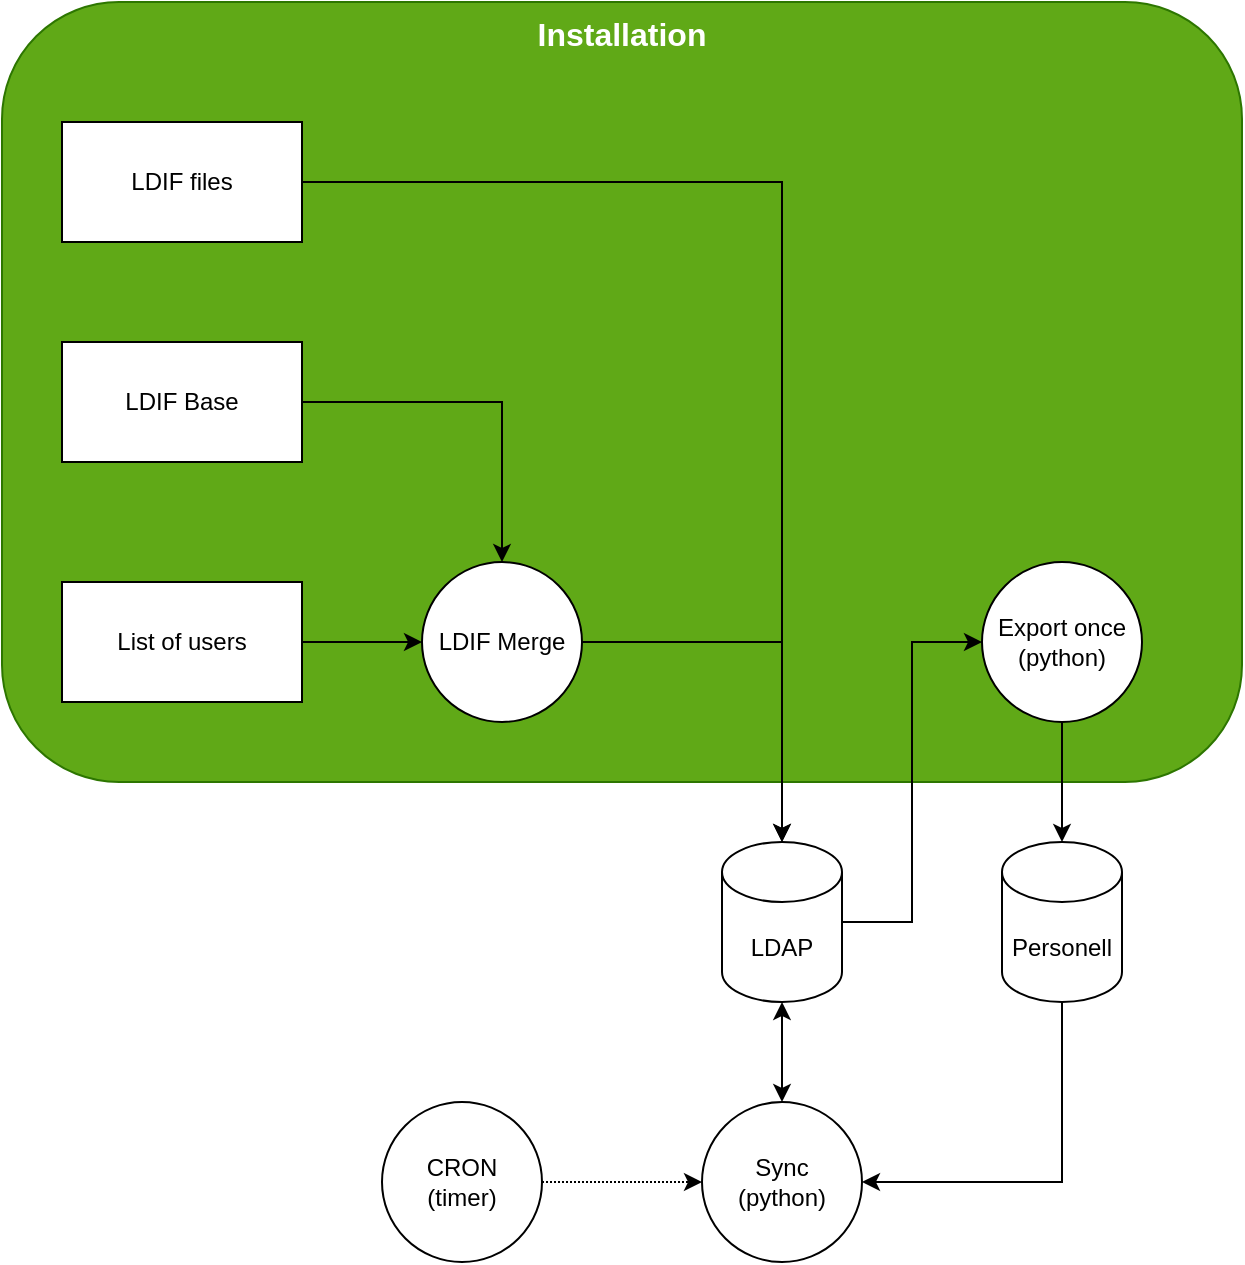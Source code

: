 <mxfile version="19.0.3" type="device" pages="3"><diagram id="yOJSfU_HIthwdAN8O26e" name="Processing"><mxGraphModel dx="1114" dy="645" grid="1" gridSize="10" guides="1" tooltips="1" connect="1" arrows="1" fold="1" page="1" pageScale="1" pageWidth="827" pageHeight="1169" math="0" shadow="0"><root><mxCell id="0"/><mxCell id="1" parent="0"/><mxCell id="eAqgObqIgl-18AvQciAi-20" value="Installation" style="rounded=1;whiteSpace=wrap;html=1;fillColor=#60a917;fontColor=#ffffff;strokeColor=#2D7600;verticalAlign=top;fontStyle=1;fontSize=16;" parent="1" vertex="1"><mxGeometry x="180" y="150" width="620" height="390" as="geometry"/></mxCell><mxCell id="eAqgObqIgl-18AvQciAi-4" style="edgeStyle=orthogonalEdgeStyle;rounded=0;orthogonalLoop=1;jettySize=auto;html=1;" parent="1" source="eAqgObqIgl-18AvQciAi-1" target="eAqgObqIgl-18AvQciAi-3" edge="1"><mxGeometry relative="1" as="geometry"/></mxCell><mxCell id="eAqgObqIgl-18AvQciAi-1" value="LDIF Base" style="rounded=0;whiteSpace=wrap;html=1;" parent="1" vertex="1"><mxGeometry x="210" y="320" width="120" height="60" as="geometry"/></mxCell><mxCell id="eAqgObqIgl-18AvQciAi-5" style="edgeStyle=orthogonalEdgeStyle;rounded=0;orthogonalLoop=1;jettySize=auto;html=1;exitX=1;exitY=0.5;exitDx=0;exitDy=0;" parent="1" source="eAqgObqIgl-18AvQciAi-2" target="eAqgObqIgl-18AvQciAi-3" edge="1"><mxGeometry relative="1" as="geometry"/></mxCell><mxCell id="eAqgObqIgl-18AvQciAi-2" value="List of users" style="rounded=0;whiteSpace=wrap;html=1;" parent="1" vertex="1"><mxGeometry x="210" y="440" width="120" height="60" as="geometry"/></mxCell><mxCell id="eAqgObqIgl-18AvQciAi-7" style="edgeStyle=orthogonalEdgeStyle;rounded=0;orthogonalLoop=1;jettySize=auto;html=1;exitX=1;exitY=0.5;exitDx=0;exitDy=0;" parent="1" source="eAqgObqIgl-18AvQciAi-3" target="eAqgObqIgl-18AvQciAi-6" edge="1"><mxGeometry relative="1" as="geometry"/></mxCell><mxCell id="eAqgObqIgl-18AvQciAi-3" value="LDIF Merge" style="ellipse;whiteSpace=wrap;html=1;aspect=fixed;" parent="1" vertex="1"><mxGeometry x="390" y="430" width="80" height="80" as="geometry"/></mxCell><mxCell id="eAqgObqIgl-18AvQciAi-12" style="edgeStyle=orthogonalEdgeStyle;rounded=0;orthogonalLoop=1;jettySize=auto;html=1;exitX=1;exitY=0.5;exitDx=0;exitDy=0;exitPerimeter=0;entryX=0;entryY=0.5;entryDx=0;entryDy=0;" parent="1" source="eAqgObqIgl-18AvQciAi-6" target="eAqgObqIgl-18AvQciAi-11" edge="1"><mxGeometry relative="1" as="geometry"/></mxCell><mxCell id="eAqgObqIgl-18AvQciAi-6" value="LDAP" style="shape=cylinder3;whiteSpace=wrap;html=1;boundedLbl=1;backgroundOutline=1;size=15;" parent="1" vertex="1"><mxGeometry x="540" y="570" width="60" height="80" as="geometry"/></mxCell><mxCell id="eAqgObqIgl-18AvQciAi-9" style="edgeStyle=orthogonalEdgeStyle;rounded=0;orthogonalLoop=1;jettySize=auto;html=1;exitX=1;exitY=0.5;exitDx=0;exitDy=0;" parent="1" source="eAqgObqIgl-18AvQciAi-8" target="eAqgObqIgl-18AvQciAi-6" edge="1"><mxGeometry relative="1" as="geometry"/></mxCell><mxCell id="eAqgObqIgl-18AvQciAi-8" value="LDIF files" style="rounded=0;whiteSpace=wrap;html=1;" parent="1" vertex="1"><mxGeometry x="210" y="210" width="120" height="60" as="geometry"/></mxCell><mxCell id="eAqgObqIgl-18AvQciAi-15" style="edgeStyle=orthogonalEdgeStyle;rounded=0;orthogonalLoop=1;jettySize=auto;html=1;exitX=0.5;exitY=1;exitDx=0;exitDy=0;exitPerimeter=0;" parent="1" source="eAqgObqIgl-18AvQciAi-10" target="eAqgObqIgl-18AvQciAi-16" edge="1"><mxGeometry relative="1" as="geometry"><mxPoint x="770" y="710" as="targetPoint"/><Array as="points"><mxPoint x="710" y="740"/></Array></mxGeometry></mxCell><mxCell id="eAqgObqIgl-18AvQciAi-10" value="Personell" style="shape=cylinder3;whiteSpace=wrap;html=1;boundedLbl=1;backgroundOutline=1;size=15;" parent="1" vertex="1"><mxGeometry x="680" y="570" width="60" height="80" as="geometry"/></mxCell><mxCell id="eAqgObqIgl-18AvQciAi-13" style="edgeStyle=orthogonalEdgeStyle;rounded=0;orthogonalLoop=1;jettySize=auto;html=1;" parent="1" source="eAqgObqIgl-18AvQciAi-11" target="eAqgObqIgl-18AvQciAi-10" edge="1"><mxGeometry relative="1" as="geometry"/></mxCell><mxCell id="eAqgObqIgl-18AvQciAi-11" value="Export once&lt;br&gt;(python)" style="ellipse;whiteSpace=wrap;html=1;aspect=fixed;" parent="1" vertex="1"><mxGeometry x="670" y="430" width="80" height="80" as="geometry"/></mxCell><mxCell id="eAqgObqIgl-18AvQciAi-17" style="edgeStyle=orthogonalEdgeStyle;rounded=0;orthogonalLoop=1;jettySize=auto;html=1;dashed=1;dashPattern=1 1;" parent="1" source="eAqgObqIgl-18AvQciAi-14" target="eAqgObqIgl-18AvQciAi-16" edge="1"><mxGeometry relative="1" as="geometry"/></mxCell><mxCell id="eAqgObqIgl-18AvQciAi-14" value="CRON&lt;br&gt;(timer)" style="ellipse;whiteSpace=wrap;html=1;aspect=fixed;" parent="1" vertex="1"><mxGeometry x="370" y="700" width="80" height="80" as="geometry"/></mxCell><mxCell id="eAqgObqIgl-18AvQciAi-18" style="edgeStyle=orthogonalEdgeStyle;rounded=0;orthogonalLoop=1;jettySize=auto;html=1;exitX=0.5;exitY=0;exitDx=0;exitDy=0;entryX=0.5;entryY=1;entryDx=0;entryDy=0;entryPerimeter=0;startArrow=classic;startFill=1;" parent="1" source="eAqgObqIgl-18AvQciAi-16" target="eAqgObqIgl-18AvQciAi-6" edge="1"><mxGeometry relative="1" as="geometry"/></mxCell><mxCell id="eAqgObqIgl-18AvQciAi-16" value="Sync&lt;br&gt;(python)" style="ellipse;whiteSpace=wrap;html=1;aspect=fixed;" parent="1" vertex="1"><mxGeometry x="530" y="700" width="80" height="80" as="geometry"/></mxCell></root></mxGraphModel></diagram><diagram id="F4sIu8NIdAolfp0uKr4h" name="Infographic"><mxGraphModel dx="4169" dy="1934" grid="1" gridSize="10" guides="1" tooltips="1" connect="1" arrows="1" fold="1" page="1" pageScale="1" pageWidth="827" pageHeight="1169" math="0" shadow="0"><root><mxCell id="0"/><mxCell id="1" parent="0"/><mxCell id="5E-PXmIKW08JkW1MeAmm-4" value="" style="ellipse;html=1;strokeWidth=4;fillColor=#2F5B7C;strokeColor=none;shadow=0;fontSize=10;fontColor=#FFFFFF;align=center;fontStyle=0;whiteSpace=wrap;spacing=10;" parent="1" vertex="1"><mxGeometry x="-275" y="625" width="350" height="350" as="geometry"/></mxCell><mxCell id="5E-PXmIKW08JkW1MeAmm-5" value="" style="ellipse;html=1;strokeWidth=4;fillColor=#5D7F99;strokeColor=none;shadow=0;fontSize=10;fontColor=#FFFFFF;align=center;fontStyle=0;whiteSpace=wrap;spacing=10;" parent="1" vertex="1"><mxGeometry x="-250" y="650" width="300" height="300" as="geometry"/></mxCell><mxCell id="5E-PXmIKW08JkW1MeAmm-6" value="" style="ellipse;html=1;strokeWidth=4;fillColor=#BAC8D3;strokeColor=none;shadow=0;fontSize=10;fontColor=#FFFFFF;align=center;fontStyle=0;whiteSpace=wrap;spacing=10;" parent="1" vertex="1"><mxGeometry x="-225" y="675" width="250" height="250" as="geometry"/></mxCell><mxCell id="5E-PXmIKW08JkW1MeAmm-7" value="" style="ellipse;html=1;strokeWidth=4;fillColor=#FCE7CD;strokeColor=none;shadow=0;fontSize=10;fontColor=#FFFFFF;align=center;fontStyle=0;whiteSpace=wrap;spacing=10;" parent="1" vertex="1"><mxGeometry x="-200" y="700" width="200" height="200" as="geometry"/></mxCell><mxCell id="5E-PXmIKW08JkW1MeAmm-8" value="" style="ellipse;html=1;strokeWidth=4;fillColor=#F8C382;strokeColor=none;shadow=0;fontSize=10;fontColor=#FFFFFF;align=center;fontStyle=0;whiteSpace=wrap;spacing=10;" parent="1" vertex="1"><mxGeometry x="-175" y="725" width="150" height="150" as="geometry"/></mxCell><mxCell id="5E-PXmIKW08JkW1MeAmm-9" value="RBAC" style="ellipse;html=1;strokeWidth=4;fillColor=#F5AB50;strokeColor=none;shadow=0;fontSize=20;fontColor=#FFFFFF;align=center;fontStyle=1;whiteSpace=wrap;spacing=10;" parent="1" vertex="1"><mxGeometry x="-150" y="750" width="100" height="100" as="geometry"/></mxCell><mxCell id="5E-PXmIKW08JkW1MeAmm-10" value="Docent" style="html=1;shape=mxgraph.infographic.ribbonSimple;notch1=0;notch2=20;fillColor=#F5AB50;strokeColor=none;align=right;verticalAlign=middle;fontColor=#ffffff;fontSize=14;fontStyle=1;shadow=0;spacingRight=25;" parent="1" vertex="1"><mxGeometry x="-100" y="825" width="300" height="25" as="geometry"/></mxCell><mxCell id="5E-PXmIKW08JkW1MeAmm-11" value="Student" style="html=1;shape=mxgraph.infographic.ribbonSimple;notch1=0;notch2=20;fillColor=#F8C382;strokeColor=none;align=right;verticalAlign=middle;fontColor=#ffffff;fontSize=14;fontStyle=1;shadow=0;spacingRight=25;" parent="1" vertex="1"><mxGeometry x="-100" y="850" width="340" height="25" as="geometry"/></mxCell><mxCell id="5E-PXmIKW08JkW1MeAmm-12" value="Marketing" style="html=1;shape=mxgraph.infographic.ribbonSimple;notch1=0;notch2=20;fillColor=#FCE7CD;strokeColor=none;align=right;verticalAlign=middle;fontColor=#000000;fontSize=14;fontStyle=1;shadow=0;spacingRight=25;" parent="1" vertex="1"><mxGeometry x="-100" y="875" width="380" height="25" as="geometry"/></mxCell><mxCell id="5E-PXmIKW08JkW1MeAmm-13" value="HRM" style="html=1;shape=mxgraph.infographic.ribbonSimple;notch1=0;notch2=20;fillColor=#BAC8D3;strokeColor=none;align=right;verticalAlign=middle;fontColor=#ffffff;fontSize=14;fontStyle=1;shadow=0;spacingRight=25;" parent="1" vertex="1"><mxGeometry x="-100" y="900" width="420" height="25" as="geometry"/></mxCell><mxCell id="5E-PXmIKW08JkW1MeAmm-14" value="ICT Support" style="html=1;shape=mxgraph.infographic.ribbonSimple;notch1=0;notch2=20;fillColor=#5D7F99;strokeColor=none;align=right;verticalAlign=middle;fontColor=#ffffff;fontSize=14;fontStyle=1;shadow=0;spacingRight=25;" parent="1" vertex="1"><mxGeometry x="-100" y="925" width="460" height="25" as="geometry"/></mxCell><mxCell id="5E-PXmIKW08JkW1MeAmm-15" value="Marketing Manager" style="html=1;shape=mxgraph.infographic.ribbonSimple;notch1=0;notch2=20;fillColor=#2F5B7C;strokeColor=none;align=right;verticalAlign=middle;fontColor=#ffffff;fontSize=14;fontStyle=1;shadow=0;spacingRight=25;" parent="1" vertex="1"><mxGeometry x="-100" y="950" width="500" height="25" as="geometry"/></mxCell><mxCell id="5E-PXmIKW08JkW1MeAmm-17" value="Docent" style="shape=step;perimeter=stepPerimeter;whiteSpace=wrap;html=1;fixedSize=1;size=10;fillColor=#10739E;strokeColor=none;fontSize=17;fontStyle=1;align=center;fontColor=#FFFFFF;" parent="1" vertex="1"><mxGeometry x="-15" y="990" width="200" height="30" as="geometry"/></mxCell><mxCell id="5E-PXmIKW08JkW1MeAmm-18" value="+ Mag cijfers wijzigen&lt;br&gt;+ Mag studenten zoeken&lt;br&gt;+ Kan HRM dossiers inzien" style="shape=rect;fillColor=#B1DDF0;strokeColor=none;fontSize=12;html=1;whiteSpace=wrap;align=left;verticalAlign=top;spacing=5;fontColor=#000000;" parent="1" vertex="1"><mxGeometry x="-15" y="1030" width="190" height="75" as="geometry"/></mxCell><mxCell id="5E-PXmIKW08JkW1MeAmm-19" value="Student" style="shape=step;perimeter=stepPerimeter;whiteSpace=wrap;html=1;fixedSize=1;size=10;fillColor=#10739E;strokeColor=none;fontSize=17;fontStyle=1;align=center;fontColor=#FFFFFF;" parent="1" vertex="1"><mxGeometry x="195" y="990" width="200" height="30" as="geometry"/></mxCell><mxCell id="5E-PXmIKW08JkW1MeAmm-20" value="+ Mag cijfers inzien&lt;br&gt;+ Mag studenten gegevens inzien" style="shape=rect;fillColor=#B1DDF0;strokeColor=none;fontSize=12;html=1;whiteSpace=wrap;align=left;verticalAlign=top;spacing=5;fontColor=#000000;" parent="1" vertex="1"><mxGeometry x="195" y="1030" width="190" height="75" as="geometry"/></mxCell><mxCell id="5E-PXmIKW08JkW1MeAmm-21" value="Medewerker HRM" style="shape=step;perimeter=stepPerimeter;whiteSpace=wrap;html=1;fixedSize=1;size=10;fillColor=#10739E;strokeColor=none;fontSize=17;fontStyle=1;align=center;fontColor=#FFFFFF;" parent="1" vertex="1"><mxGeometry x="-225" y="990" width="200" height="30" as="geometry"/></mxCell><mxCell id="5E-PXmIKW08JkW1MeAmm-22" value="+ Kan HRM dossiers behereb&lt;br&gt;+ Kan HRM dossiers inzien" style="shape=rect;fillColor=#B1DDF0;strokeColor=none;fontSize=12;html=1;whiteSpace=wrap;align=left;verticalAlign=top;spacing=5;fontColor=#000000;" parent="1" vertex="1"><mxGeometry x="-225" y="1030" width="190" height="75" as="geometry"/></mxCell><mxCell id="5E-PXmIKW08JkW1MeAmm-24" value="" style="image;html=1;image=img/lib/clip_art/people/Telesales_Woman_Black_128x128.png;fontColor=#FFFFFF;" parent="1" vertex="1"><mxGeometry x="-330" y="1060" width="80" height="80" as="geometry"/></mxCell><mxCell id="5E-PXmIKW08JkW1MeAmm-25" value="+ Kan alleen eigen HRM dossier inzien&lt;br&gt;- Kan niet eigen HRM dossier wijzigen" style="shape=rect;fillColor=#B1DDF0;strokeColor=none;fontSize=12;html=1;whiteSpace=wrap;align=left;verticalAlign=top;spacing=5;fontColor=#000000;" parent="1" vertex="1"><mxGeometry x="-225" y="1120" width="190" height="75" as="geometry"/></mxCell><mxCell id="5E-PXmIKW08JkW1MeAmm-26" value="+ Kan alleen eigen HRM dossier inzien" style="shape=rect;fillColor=#B1DDF0;strokeColor=none;fontSize=12;html=1;whiteSpace=wrap;align=left;verticalAlign=top;spacing=5;fontColor=#000000;" parent="1" vertex="1"><mxGeometry x="-15" y="1120" width="190" height="75" as="geometry"/></mxCell><mxCell id="5E-PXmIKW08JkW1MeAmm-27" value="+ Mag alleen eigen cijfers inzien&lt;br&gt;+ Mag eigen gegevens inzien" style="shape=rect;fillColor=#B1DDF0;strokeColor=none;fontSize=12;html=1;whiteSpace=wrap;align=left;verticalAlign=top;spacing=5;fontColor=#000000;" parent="1" vertex="1"><mxGeometry x="195" y="1120" width="190" height="75" as="geometry"/></mxCell><mxCell id="5E-PXmIKW08JkW1MeAmm-28" value="Verticale autorisaties" style="html=1;shape=mxgraph.infographic.bannerSingleFold;dx=32;dx2=20;dy=17;notch=15;fillColor=#10739E;strokeColor=none;align=left;verticalAlign=middle;fontColor=#ffffff;fontSize=14;fontStyle=1;spacingBottom=15;spacingLeft=25;" parent="1" vertex="1"><mxGeometry x="410" y="1035" width="260" height="70" as="geometry"/></mxCell><mxCell id="5E-PXmIKW08JkW1MeAmm-29" value="Horizontale autorisaties" style="html=1;shape=mxgraph.infographic.bannerSingleFold;dx=32;dx2=20;dy=17;notch=15;fillColor=#10739E;strokeColor=none;align=left;verticalAlign=middle;fontColor=#ffffff;fontSize=14;fontStyle=1;spacingBottom=15;spacingLeft=25;" parent="1" vertex="1"><mxGeometry x="413" y="1125" width="260" height="70" as="geometry"/></mxCell><mxCell id="5E-PXmIKW08JkW1MeAmm-37" value="" style="group" parent="1" vertex="1" connectable="0"><mxGeometry x="130" y="510" width="280" height="306" as="geometry"/></mxCell><mxCell id="5E-PXmIKW08JkW1MeAmm-30" value="Intranet Website" style="shape=hexagon;strokeWidth=4;html=1;fillColor=#F5AB50;strokeColor=#ffffff;shadow=0;fontSize=10;fontColor=#FFFFFF;align=center;fontStyle=0;whiteSpace=wrap;spacing=10;rounded=0;" parent="5E-PXmIKW08JkW1MeAmm-37" vertex="1"><mxGeometry y="51" width="112" height="102" as="geometry"/></mxCell><mxCell id="5E-PXmIKW08JkW1MeAmm-31" value="Cijferadministratie&lt;br&gt;website" style="shape=hexagon;strokeWidth=4;html=1;fillColor=#E85642;strokeColor=#ffffff;shadow=0;fontSize=10;fontColor=#FFFFFF;align=center;fontStyle=0;whiteSpace=wrap;spacing=10;rounded=0;" parent="5E-PXmIKW08JkW1MeAmm-37" vertex="1"><mxGeometry y="153" width="112" height="102" as="geometry"/></mxCell><mxCell id="5E-PXmIKW08JkW1MeAmm-32" value="Identity Store" style="shape=hexagon;strokeWidth=4;html=1;fillColor=#12AAB5;strokeColor=#ffffff;shadow=0;fontSize=10;fontColor=#FFFFFF;align=center;fontStyle=0;whiteSpace=wrap;spacing=10;rounded=0;" parent="5E-PXmIKW08JkW1MeAmm-37" vertex="1"><mxGeometry x="84" y="102" width="112" height="102" as="geometry"/></mxCell><mxCell id="5E-PXmIKW08JkW1MeAmm-33" value="HRM&amp;nbsp; Website" style="shape=hexagon;strokeWidth=4;html=1;fillColor=#1699D3;strokeColor=#ffffff;shadow=0;fontSize=10;fontColor=#FFFFFF;align=center;fontStyle=0;whiteSpace=wrap;spacing=10;rounded=0;" parent="5E-PXmIKW08JkW1MeAmm-37" vertex="1"><mxGeometry x="84" width="112" height="102" as="geometry"/></mxCell><mxCell id="5E-PXmIKW08JkW1MeAmm-34" value="ICT Support&lt;br&gt;website" style="shape=hexagon;strokeWidth=4;html=1;fillColor=#736CA8;strokeColor=#ffffff;shadow=0;fontSize=10;fontColor=#FFFFFF;align=center;fontStyle=0;whiteSpace=wrap;spacing=10;rounded=0;" parent="5E-PXmIKW08JkW1MeAmm-37" vertex="1"><mxGeometry x="168" y="51" width="112" height="102" as="geometry"/></mxCell><mxCell id="5E-PXmIKW08JkW1MeAmm-35" value="User Provisioning&lt;br&gt;applicatie" style="shape=hexagon;strokeWidth=4;html=1;fillColor=#2F5B7C;strokeColor=#ffffff;shadow=0;fontSize=10;fontColor=#FFFFFF;align=center;fontStyle=0;whiteSpace=wrap;spacing=10;rounded=0;" parent="5E-PXmIKW08JkW1MeAmm-37" vertex="1"><mxGeometry x="168" y="153" width="112" height="102" as="geometry"/></mxCell><mxCell id="5E-PXmIKW08JkW1MeAmm-36" value="Marketing website" style="shape=hexagon;strokeWidth=4;html=1;fillColor=#777777;strokeColor=#ffffff;shadow=0;fontSize=10;fontColor=#FFFFFF;align=center;fontStyle=0;whiteSpace=wrap;spacing=10;rounded=0;" parent="5E-PXmIKW08JkW1MeAmm-37" vertex="1"><mxGeometry x="84" y="204" width="112" height="102" as="geometry"/></mxCell><mxCell id="5E-PXmIKW08JkW1MeAmm-50" value="" style="group" parent="1" vertex="1" connectable="0"><mxGeometry x="460" y="585" width="270" height="180.5" as="geometry"/></mxCell><mxCell id="5E-PXmIKW08JkW1MeAmm-48" value="" style="group" parent="5E-PXmIKW08JkW1MeAmm-50" vertex="1" connectable="0"><mxGeometry y="45.5" width="260" height="135" as="geometry"/></mxCell><mxCell id="5E-PXmIKW08JkW1MeAmm-38" value="1" style="shape=mxgraph.infographic.parallelogram;dx=5;html=1;fillColor=#10739E;strokeColor=none;shadow=0;fontSize=17;fontColor=#FFFFFF;align=center;fontStyle=1;" parent="5E-PXmIKW08JkW1MeAmm-48" vertex="1"><mxGeometry width="50" height="30" as="geometry"/></mxCell><mxCell id="5E-PXmIKW08JkW1MeAmm-39" value="Inzien campagne" style="shape=mxgraph.infographic.parallelogram;dx=5;;html=1;fillColor=#64BBE2;strokeColor=none;shadow=0;fontSize=17;fontColor=#FFFFFF;align=left;spacingLeft=10;fontStyle=1;" parent="5E-PXmIKW08JkW1MeAmm-48" vertex="1"><mxGeometry x="45" width="175" height="30" as="geometry"/></mxCell><mxCell id="5E-PXmIKW08JkW1MeAmm-40" value="2" style="shape=mxgraph.infographic.parallelogram;dx=5;html=1;fillColor=#F2931E;strokeColor=none;shadow=0;fontSize=17;fontColor=#FFFFFF;align=center;fontStyle=1;" parent="5E-PXmIKW08JkW1MeAmm-48" vertex="1"><mxGeometry y="35" width="50" height="30" as="geometry"/></mxCell><mxCell id="5E-PXmIKW08JkW1MeAmm-41" value="Wijzig campage" style="shape=mxgraph.infographic.parallelogram;dx=5;;html=1;fillColor=#F8C382;strokeColor=none;shadow=0;fontSize=17;fontColor=#FFFFFF;align=left;spacingLeft=10;fontStyle=1;" parent="5E-PXmIKW08JkW1MeAmm-48" vertex="1"><mxGeometry x="45" y="35" width="155" height="30" as="geometry"/></mxCell><mxCell id="5E-PXmIKW08JkW1MeAmm-42" value="3" style="shape=mxgraph.infographic.parallelogram;dx=5;html=1;fillColor=#AE4132;strokeColor=none;shadow=0;fontSize=17;fontColor=#FFFFFF;align=center;fontStyle=1;" parent="5E-PXmIKW08JkW1MeAmm-48" vertex="1"><mxGeometry y="70" width="50" height="30" as="geometry"/></mxCell><mxCell id="5E-PXmIKW08JkW1MeAmm-43" value="Verwijder campagne" style="shape=mxgraph.infographic.parallelogram;dx=5;;html=1;fillColor=#F08E81;strokeColor=none;shadow=0;fontSize=17;fontColor=#FFFFFF;align=left;spacingLeft=10;fontStyle=1;" parent="5E-PXmIKW08JkW1MeAmm-48" vertex="1"><mxGeometry x="45" y="70" width="195" height="30" as="geometry"/></mxCell><mxCell id="5E-PXmIKW08JkW1MeAmm-44" value="4" style="shape=mxgraph.infographic.parallelogram;dx=5;html=1;fillColor=#23445D;strokeColor=none;shadow=0;fontSize=17;fontColor=#FFFFFF;align=center;fontStyle=1;" parent="5E-PXmIKW08JkW1MeAmm-48" vertex="1"><mxGeometry y="105" width="50" height="30" as="geometry"/></mxCell><mxCell id="5E-PXmIKW08JkW1MeAmm-45" value="Goedkeuren campagne" style="shape=mxgraph.infographic.parallelogram;dx=5;;html=1;fillColor=#5D7F99;strokeColor=none;shadow=0;fontSize=17;fontColor=#FFFFFF;align=left;spacingLeft=10;fontStyle=1;" parent="5E-PXmIKW08JkW1MeAmm-48" vertex="1"><mxGeometry x="45" y="105" width="215" height="30" as="geometry"/></mxCell><mxCell id="5E-PXmIKW08JkW1MeAmm-49" value="Marketing Website" style="html=1;shape=mxgraph.infographic.ribbonSimple;notch1=20;notch2=20;fillColor=#777777;strokeColor=none;align=center;verticalAlign=middle;fontColor=#ffffff;fontSize=14;fontStyle=1;" parent="5E-PXmIKW08JkW1MeAmm-50" vertex="1"><mxGeometry x="3" width="267" height="40" as="geometry"/></mxCell><mxCell id="5E-PXmIKW08JkW1MeAmm-51" value="" style="group" parent="1" vertex="1" connectable="0"><mxGeometry x="460" y="790" width="270" height="180.5" as="geometry"/></mxCell><mxCell id="5E-PXmIKW08JkW1MeAmm-52" value="" style="group" parent="5E-PXmIKW08JkW1MeAmm-51" vertex="1" connectable="0"><mxGeometry y="45.5" width="270" height="135" as="geometry"/></mxCell><mxCell id="5E-PXmIKW08JkW1MeAmm-53" value="1" style="shape=mxgraph.infographic.parallelogram;dx=5;html=1;fillColor=#10739E;strokeColor=none;shadow=0;fontSize=17;fontColor=#FFFFFF;align=center;fontStyle=1;" parent="5E-PXmIKW08JkW1MeAmm-52" vertex="1"><mxGeometry width="50" height="30" as="geometry"/></mxCell><mxCell id="5E-PXmIKW08JkW1MeAmm-54" value="Medewerkers beheren" style="shape=mxgraph.infographic.parallelogram;dx=5;;html=1;fillColor=#64BBE2;strokeColor=none;shadow=0;fontSize=17;fontColor=#FFFFFF;align=left;spacingLeft=10;fontStyle=1;" parent="5E-PXmIKW08JkW1MeAmm-52" vertex="1"><mxGeometry x="45" width="225" height="30" as="geometry"/></mxCell><mxCell id="5E-PXmIKW08JkW1MeAmm-61" value="HRM Website" style="html=1;shape=mxgraph.infographic.ribbonSimple;notch1=20;notch2=20;fillColor=#1699D3;strokeColor=none;align=center;verticalAlign=middle;fontColor=#ffffff;fontSize=14;fontStyle=1;" parent="5E-PXmIKW08JkW1MeAmm-51" vertex="1"><mxGeometry x="3" width="267" height="40" as="geometry"/></mxCell></root></mxGraphModel></diagram><diagram id="0VhedeAtt_wt2l0HJVHj" name="Websites"><mxGraphModel dx="2164" dy="1943" grid="1" gridSize="10" guides="1" tooltips="1" connect="1" arrows="1" fold="1" page="1" pageScale="1" pageWidth="827" pageHeight="1169" math="0" shadow="0"><root><mxCell id="0"/><mxCell id="1" parent="0"/><mxCell id="KhuyPBfwcu8phUTzebZM-36" value="Legenda" style="rounded=0;whiteSpace=wrap;html=1;shadow=1;dashed=1;fillColor=#DAE8FC50;verticalAlign=top;fontStyle=1;opacity=80;" vertex="1" parent="1"><mxGeometry x="400" y="-280" width="310" height="110" as="geometry"/></mxCell><mxCell id="KhuyPBfwcu8phUTzebZM-21" value="User Provisioning" style="rounded=1;whiteSpace=wrap;html=1;verticalAlign=top;fontStyle=1;fillColor=#dae8fc;strokeColor=#6c8ebf;shadow=1;" vertex="1" parent="1"><mxGeometry x="447" y="670" width="150" height="140" as="geometry"/></mxCell><mxCell id="KhuyPBfwcu8phUTzebZM-17" value="Identity Provider" style="rounded=1;whiteSpace=wrap;html=1;verticalAlign=top;fontStyle=1;fillColor=#dae8fc;strokeColor=#6c8ebf;shadow=1;" vertex="1" parent="1"><mxGeometry x="270" y="670" width="150" height="140" as="geometry"/></mxCell><mxCell id="KhuyPBfwcu8phUTzebZM-18" value="Database Server" style="rounded=1;whiteSpace=wrap;html=1;verticalAlign=top;fontStyle=1;fillColor=#dae8fc;strokeColor=#6c8ebf;arcSize=22;shadow=1;" vertex="1" parent="1"><mxGeometry x="612" y="670" width="150" height="140" as="geometry"/></mxCell><mxCell id="KhuyPBfwcu8phUTzebZM-12" value="Webserver" style="rounded=1;whiteSpace=wrap;html=1;verticalAlign=top;fontStyle=1;fillColor=#dae8fc;strokeColor=#6c8ebf;shadow=1;" vertex="1" parent="1"><mxGeometry x="110" y="370" width="680" height="140" as="geometry"/></mxCell><mxCell id="KhuyPBfwcu8phUTzebZM-22" style="edgeStyle=orthogonalEdgeStyle;rounded=0;orthogonalLoop=1;jettySize=auto;html=1;exitX=0.5;exitY=0;exitDx=0;exitDy=0;exitPerimeter=0;startArrow=none;startFill=0;endArrow=none;endFill=0;" edge="1" parent="1" source="KhuyPBfwcu8phUTzebZM-1" target="KhuyPBfwcu8phUTzebZM-4"><mxGeometry relative="1" as="geometry"/></mxCell><mxCell id="KhuyPBfwcu8phUTzebZM-1" value="LDAP" style="shape=cylinder3;whiteSpace=wrap;html=1;boundedLbl=1;backgroundOutline=1;size=15;fillColor=#f5f5f5;gradientColor=#b3b3b3;strokeColor=#666666;" vertex="1" parent="1"><mxGeometry x="312" y="700" width="60" height="80" as="geometry"/></mxCell><mxCell id="KhuyPBfwcu8phUTzebZM-6" style="edgeStyle=orthogonalEdgeStyle;rounded=0;orthogonalLoop=1;jettySize=auto;html=1;entryX=1;entryY=0.5;entryDx=0;entryDy=0;startArrow=classic;startFill=1;" edge="1" parent="1" source="KhuyPBfwcu8phUTzebZM-2" target="KhuyPBfwcu8phUTzebZM-3"><mxGeometry relative="1" as="geometry"/></mxCell><mxCell id="KhuyPBfwcu8phUTzebZM-2" value="HRM" style="shape=cylinder3;whiteSpace=wrap;html=1;boundedLbl=1;backgroundOutline=1;size=15;fillColor=#f5f5f5;gradientColor=#b3b3b3;strokeColor=#666666;" vertex="1" parent="1"><mxGeometry x="650" y="700" width="60" height="80" as="geometry"/></mxCell><mxCell id="KhuyPBfwcu8phUTzebZM-7" style="edgeStyle=orthogonalEdgeStyle;rounded=0;orthogonalLoop=1;jettySize=auto;html=1;startArrow=classic;startFill=1;" edge="1" parent="1" source="KhuyPBfwcu8phUTzebZM-3" target="KhuyPBfwcu8phUTzebZM-1"><mxGeometry relative="1" as="geometry"/></mxCell><mxCell id="KhuyPBfwcu8phUTzebZM-3" value="Sync&lt;br&gt;(python)" style="ellipse;whiteSpace=wrap;html=1;aspect=fixed;" vertex="1" parent="1"><mxGeometry x="482" y="700" width="80" height="80" as="geometry"/></mxCell><mxCell id="KhuyPBfwcu8phUTzebZM-5" style="edgeStyle=orthogonalEdgeStyle;rounded=0;orthogonalLoop=1;jettySize=auto;html=1;exitX=1;exitY=0.5;exitDx=0;exitDy=0;startArrow=classic;startFill=1;entryX=1;entryY=0.5;entryDx=0;entryDy=0;entryPerimeter=0;" edge="1" parent="1" source="KhuyPBfwcu8phUTzebZM-4" target="KhuyPBfwcu8phUTzebZM-2"><mxGeometry relative="1" as="geometry"><Array as="points"><mxPoint x="810" y="440"/><mxPoint x="810" y="740"/></Array></mxGeometry></mxCell><mxCell id="KhuyPBfwcu8phUTzebZM-4" value="HRM" style="whiteSpace=wrap;html=1;aspect=fixed;fillColor=#ffcd28;strokeColor=#d79b00;gradientColor=#ffa500;shadow=1;rounded=0;" vertex="1" parent="1"><mxGeometry x="670" y="400" width="80" height="80" as="geometry"/></mxCell><mxCell id="KhuyPBfwcu8phUTzebZM-13" value="Accounts" style="edgeStyle=orthogonalEdgeStyle;rounded=0;orthogonalLoop=1;jettySize=auto;html=1;exitX=0.5;exitY=1;exitDx=0;exitDy=0;startArrow=classic;startFill=1;endArrow=none;endFill=0;" edge="1" parent="1" source="KhuyPBfwcu8phUTzebZM-8" target="KhuyPBfwcu8phUTzebZM-1"><mxGeometry x="-0.74" y="-3" relative="1" as="geometry"><mxPoint as="offset"/></mxGeometry></mxCell><mxCell id="KhuyPBfwcu8phUTzebZM-8" value="Admin" style="whiteSpace=wrap;html=1;aspect=fixed;fillColor=#ffcd28;strokeColor=#d79b00;gradientColor=#ffa500;shadow=1;rounded=0;" vertex="1" parent="1"><mxGeometry x="543" y="400" width="80" height="80" as="geometry"/></mxCell><mxCell id="KhuyPBfwcu8phUTzebZM-14" style="edgeStyle=orthogonalEdgeStyle;rounded=0;orthogonalLoop=1;jettySize=auto;html=1;exitX=0.5;exitY=1;exitDx=0;exitDy=0;startArrow=classic;startFill=1;endArrow=none;endFill=0;" edge="1" parent="1" source="KhuyPBfwcu8phUTzebZM-9" target="KhuyPBfwcu8phUTzebZM-1"><mxGeometry relative="1" as="geometry"/></mxCell><mxCell id="KhuyPBfwcu8phUTzebZM-9" value="SharePoint" style="whiteSpace=wrap;html=1;aspect=fixed;fillColor=#ffcd28;strokeColor=#d79b00;gradientColor=#ffa500;shadow=1;rounded=0;" vertex="1" parent="1"><mxGeometry x="416" y="400" width="80" height="80" as="geometry"/></mxCell><mxCell id="KhuyPBfwcu8phUTzebZM-15" style="edgeStyle=orthogonalEdgeStyle;rounded=0;orthogonalLoop=1;jettySize=auto;html=1;exitX=0.5;exitY=1;exitDx=0;exitDy=0;startArrow=classic;startFill=1;endArrow=none;endFill=0;" edge="1" parent="1" source="KhuyPBfwcu8phUTzebZM-10" target="KhuyPBfwcu8phUTzebZM-1"><mxGeometry relative="1" as="geometry"/></mxCell><mxCell id="KhuyPBfwcu8phUTzebZM-10" value="Grades" style="whiteSpace=wrap;html=1;aspect=fixed;fillColor=#ffcd28;strokeColor=#d79b00;gradientColor=#ffa500;shadow=1;rounded=0;" vertex="1" parent="1"><mxGeometry x="162" y="400" width="80" height="80" as="geometry"/></mxCell><mxCell id="KhuyPBfwcu8phUTzebZM-16" value="Authenticatie&lt;br&gt;Rollen" style="edgeStyle=orthogonalEdgeStyle;rounded=0;orthogonalLoop=1;jettySize=auto;html=1;exitX=0.5;exitY=1;exitDx=0;exitDy=0;startArrow=classic;startFill=1;endArrow=none;endFill=0;" edge="1" parent="1" source="KhuyPBfwcu8phUTzebZM-11" target="KhuyPBfwcu8phUTzebZM-1"><mxGeometry x="0.399" y="-2" relative="1" as="geometry"><mxPoint x="570" y="570" as="targetPoint"/><mxPoint as="offset"/></mxGeometry></mxCell><mxCell id="KhuyPBfwcu8phUTzebZM-11" value="Marketing" style="whiteSpace=wrap;html=1;aspect=fixed;fillColor=#ffcd28;strokeColor=#d79b00;gradientColor=#ffa500;shadow=1;rounded=0;" vertex="1" parent="1"><mxGeometry x="289" y="400" width="80" height="80" as="geometry"/></mxCell><mxCell id="KhuyPBfwcu8phUTzebZM-19" value="Database Server" style="rounded=1;whiteSpace=wrap;html=1;verticalAlign=top;fontStyle=1;fillColor=#dae8fc;strokeColor=#6c8ebf;shadow=1;" vertex="1" parent="1"><mxGeometry x="381" y="110" width="150" height="140" as="geometry"/></mxCell><mxCell id="KhuyPBfwcu8phUTzebZM-23" style="edgeStyle=orthogonalEdgeStyle;rounded=0;orthogonalLoop=1;jettySize=auto;html=1;exitX=0.5;exitY=1;exitDx=0;exitDy=0;exitPerimeter=0;startArrow=none;startFill=0;endArrow=classic;endFill=1;" edge="1" parent="1" source="KhuyPBfwcu8phUTzebZM-20" target="KhuyPBfwcu8phUTzebZM-11"><mxGeometry relative="1" as="geometry"/></mxCell><mxCell id="KhuyPBfwcu8phUTzebZM-24" style="edgeStyle=orthogonalEdgeStyle;rounded=0;orthogonalLoop=1;jettySize=auto;html=1;exitX=0.5;exitY=1;exitDx=0;exitDy=0;exitPerimeter=0;startArrow=none;startFill=0;endArrow=classic;endFill=1;" edge="1" parent="1" source="KhuyPBfwcu8phUTzebZM-20" target="KhuyPBfwcu8phUTzebZM-10"><mxGeometry relative="1" as="geometry"/></mxCell><mxCell id="KhuyPBfwcu8phUTzebZM-25" style="edgeStyle=orthogonalEdgeStyle;rounded=0;orthogonalLoop=1;jettySize=auto;html=1;exitX=0.5;exitY=1;exitDx=0;exitDy=0;exitPerimeter=0;startArrow=none;startFill=0;endArrow=classic;endFill=1;" edge="1" parent="1" source="KhuyPBfwcu8phUTzebZM-20" target="KhuyPBfwcu8phUTzebZM-9"><mxGeometry relative="1" as="geometry"/></mxCell><mxCell id="KhuyPBfwcu8phUTzebZM-26" style="edgeStyle=orthogonalEdgeStyle;rounded=0;orthogonalLoop=1;jettySize=auto;html=1;exitX=0.5;exitY=1;exitDx=0;exitDy=0;exitPerimeter=0;entryX=0.5;entryY=0;entryDx=0;entryDy=0;startArrow=none;startFill=0;endArrow=classic;endFill=1;" edge="1" parent="1" source="KhuyPBfwcu8phUTzebZM-20" target="KhuyPBfwcu8phUTzebZM-8"><mxGeometry relative="1" as="geometry"/></mxCell><mxCell id="KhuyPBfwcu8phUTzebZM-27" value="Permissies" style="edgeStyle=orthogonalEdgeStyle;rounded=0;orthogonalLoop=1;jettySize=auto;html=1;exitX=0.5;exitY=1;exitDx=0;exitDy=0;exitPerimeter=0;startArrow=none;startFill=0;endArrow=classic;endFill=1;" edge="1" parent="1" source="KhuyPBfwcu8phUTzebZM-20" target="KhuyPBfwcu8phUTzebZM-4"><mxGeometry x="-0.779" relative="1" as="geometry"><mxPoint as="offset"/></mxGeometry></mxCell><mxCell id="KhuyPBfwcu8phUTzebZM-20" value="IAM" style="shape=cylinder3;whiteSpace=wrap;html=1;boundedLbl=1;backgroundOutline=1;size=15;fillColor=#f5f5f5;gradientColor=#b3b3b3;strokeColor=#666666;" vertex="1" parent="1"><mxGeometry x="426" y="140" width="60" height="80" as="geometry"/></mxCell><mxCell id="KhuyPBfwcu8phUTzebZM-28" value="Database Server" style="rounded=1;whiteSpace=wrap;html=1;verticalAlign=top;fontStyle=1;fillColor=#DAE8FC50;strokeColor=#6c8ebf;dashed=1;" vertex="1" parent="1"><mxGeometry x="-70" y="310" width="150" height="140" as="geometry"/></mxCell><mxCell id="KhuyPBfwcu8phUTzebZM-30" style="edgeStyle=orthogonalEdgeStyle;rounded=0;orthogonalLoop=1;jettySize=auto;html=1;exitX=0.5;exitY=1;exitDx=0;exitDy=0;exitPerimeter=0;entryX=0;entryY=0.5;entryDx=0;entryDy=0;startArrow=none;startFill=0;endArrow=classic;endFill=1;dashed=1;" edge="1" parent="1" source="KhuyPBfwcu8phUTzebZM-29" target="KhuyPBfwcu8phUTzebZM-10"><mxGeometry relative="1" as="geometry"/></mxCell><mxCell id="KhuyPBfwcu8phUTzebZM-29" value="Grades" style="shape=cylinder3;whiteSpace=wrap;html=1;boundedLbl=1;backgroundOutline=1;size=15;fillColor=#f5f5f5;dashed=1;gradientColor=#b3b3b3;strokeColor=#666666;" vertex="1" parent="1"><mxGeometry x="-25" y="340" width="60" height="80" as="geometry"/></mxCell><mxCell id="KhuyPBfwcu8phUTzebZM-31" value="Sync" style="edgeStyle=orthogonalEdgeStyle;rounded=0;orthogonalLoop=1;jettySize=auto;html=1;exitX=0;exitY=0.5;exitDx=0;exitDy=0;exitPerimeter=0;entryX=0;entryY=0.5;entryDx=0;entryDy=0;entryPerimeter=0;dashed=1;startArrow=none;startFill=0;endArrow=classic;endFill=1;" edge="1" parent="1" source="KhuyPBfwcu8phUTzebZM-1" target="KhuyPBfwcu8phUTzebZM-20"><mxGeometry relative="1" as="geometry"><Array as="points"><mxPoint x="-110" y="740"/><mxPoint x="-110" y="180"/></Array></mxGeometry></mxCell><mxCell id="KhuyPBfwcu8phUTzebZM-32" value="Docker container" style="rounded=1;whiteSpace=wrap;html=1;verticalAlign=top;fontStyle=1;fillColor=#dae8fc;strokeColor=#6c8ebf;shadow=1;" vertex="1" parent="1"><mxGeometry x="425" y="-250" width="80" height="50" as="geometry"/></mxCell><mxCell id="KhuyPBfwcu8phUTzebZM-33" value="&lt;h1&gt;Docker containers en taakverdeling&lt;/h1&gt;&lt;p&gt;In deze afbeelding wordt duidelijk welke taken verdeeld zijn over welke docker containers. Deze zijn in blauwe afgeronde vierkanten weergegeven. De volgende Docker containers zijn in gebruik:&lt;/p&gt;&lt;p&gt;&lt;/p&gt;&lt;ul&gt;&lt;li&gt;Database server IAM&lt;/li&gt;&lt;li&gt;Database server HRM&lt;/li&gt;&lt;li&gt;User provisioning&lt;/li&gt;&lt;li&gt;Webserver voor meerdere websites&lt;/li&gt;&lt;li&gt;Identity Provider (via LDAP)&lt;/li&gt;&lt;/ul&gt;&lt;div&gt;Helemaal links staat een extra database server die niet geimplementeerd is maar als voorbeeld geldt hoe je de Cijferadministratie (&quot;Grades&quot;) normaal gesproken zou voorzien van informatie, opgeslagen in een database. Datzelfde kan ook gelden voor SharePoint en de Marketing website. Vanwege de beperkte ruimte zijn deze niet getekend.&amp;nbsp;&lt;/div&gt;&lt;div&gt;&lt;br&gt;&lt;/div&gt;&lt;div&gt;De HRM website haalt wel de informatie daadwerkelijk uit een echte database. Voor de cijfers en Marketing worden deze gegeven nagebootst met vaste lijsten of willekeurige informatie.&amp;nbsp;&lt;/div&gt;&lt;div&gt;&lt;br&gt;&lt;/div&gt;&lt;div&gt;Het ICT Admin Panel haalt ook account informatie uit de LDAP voor toekenning van rollen.&lt;/div&gt;&lt;p&gt;&lt;/p&gt;" style="text;html=1;strokeColor=#777777;fillColor=default;spacing=5;spacingTop=-20;whiteSpace=wrap;overflow=hidden;rounded=0;shadow=1;" vertex="1" parent="1"><mxGeometry x="-130" y="-290" width="490" height="360" as="geometry"/></mxCell><mxCell id="KhuyPBfwcu8phUTzebZM-34" value="Website" style="whiteSpace=wrap;html=1;aspect=fixed;fillColor=#ffcd28;strokeColor=#d79b00;gradientColor=#ffa500;shadow=1;" vertex="1" parent="1"><mxGeometry x="535" y="-255" width="60" height="60" as="geometry"/></mxCell><mxCell id="KhuyPBfwcu8phUTzebZM-35" value="Database" style="shape=cylinder3;whiteSpace=wrap;html=1;boundedLbl=1;backgroundOutline=1;size=15;fillColor=#f5f5f5;gradientColor=#b3b3b3;strokeColor=#666666;fontSize=10;" vertex="1" parent="1"><mxGeometry x="627" y="-260" width="53" height="70" as="geometry"/></mxCell></root></mxGraphModel></diagram></mxfile>